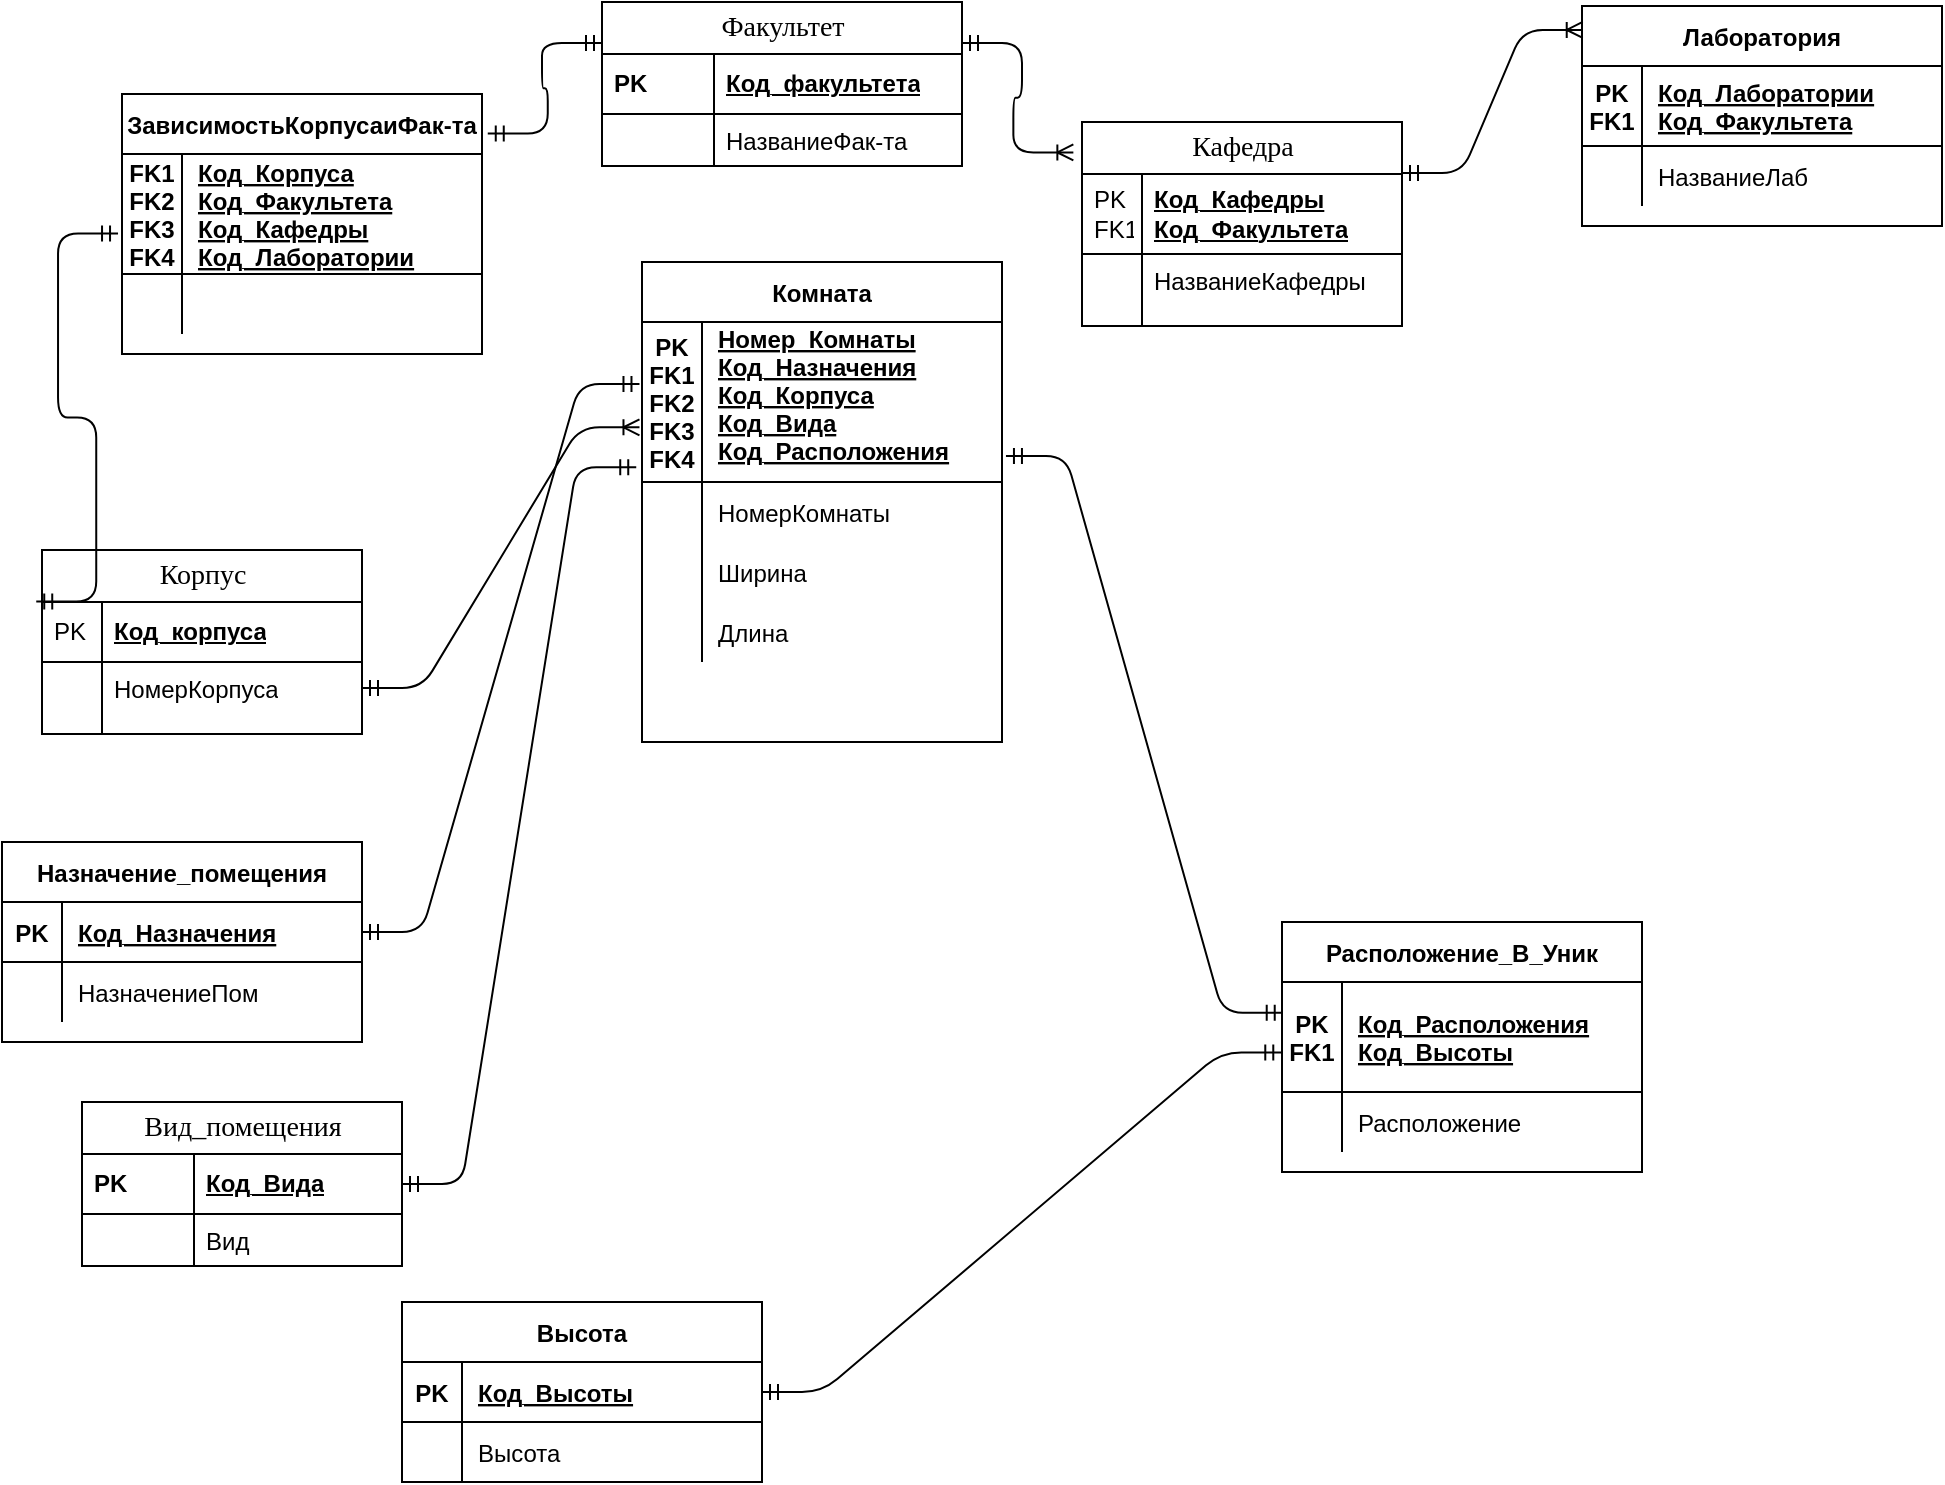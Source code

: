 <mxfile version="14.5.3" type="github">
  <diagram name="Page-1" id="e56a1550-8fbb-45ad-956c-1786394a9013">
    <mxGraphModel dx="1414" dy="823" grid="1" gridSize="10" guides="1" tooltips="1" connect="1" arrows="1" fold="1" page="1" pageScale="1" pageWidth="1100" pageHeight="850" math="0" shadow="0">
      <root>
        <mxCell id="0" />
        <mxCell id="1" parent="0" />
        <mxCell id="2e49270ec7c68f3f-1" value="Факультет" style="swimlane;html=1;fontStyle=0;childLayout=stackLayout;horizontal=1;startSize=26;horizontalStack=0;resizeParent=1;resizeLast=0;collapsible=1;marginBottom=0;swimlaneFillColor=#ffffff;align=center;rounded=0;shadow=0;comic=0;labelBackgroundColor=none;strokeWidth=1;fontFamily=Verdana;fontSize=14;" parent="1" vertex="1">
          <mxGeometry x="320" y="20" width="180" height="82" as="geometry" />
        </mxCell>
        <mxCell id="2e49270ec7c68f3f-4" value="Код_факультета" style="shape=partialRectangle;top=0;left=0;right=0;bottom=1;html=1;align=left;verticalAlign=middle;fillColor=none;spacingLeft=60;spacingRight=4;whiteSpace=wrap;overflow=hidden;rotatable=0;points=[[0,0.5],[1,0.5]];portConstraint=eastwest;dropTarget=0;fontStyle=5;" parent="2e49270ec7c68f3f-1" vertex="1">
          <mxGeometry y="26" width="180" height="30" as="geometry" />
        </mxCell>
        <mxCell id="2e49270ec7c68f3f-5" value="PK" style="shape=partialRectangle;fontStyle=1;top=0;left=0;bottom=0;html=1;fillColor=none;align=left;verticalAlign=middle;spacingLeft=4;spacingRight=4;whiteSpace=wrap;overflow=hidden;rotatable=0;points=[];portConstraint=eastwest;part=1;" parent="2e49270ec7c68f3f-4" vertex="1" connectable="0">
          <mxGeometry width="56" height="30" as="geometry" />
        </mxCell>
        <mxCell id="2e49270ec7c68f3f-6" value="НазваниеФак-та" style="shape=partialRectangle;top=0;left=0;right=0;bottom=0;html=1;align=left;verticalAlign=top;fillColor=none;spacingLeft=60;spacingRight=4;whiteSpace=wrap;overflow=hidden;rotatable=0;points=[[0,0.5],[1,0.5]];portConstraint=eastwest;dropTarget=0;" parent="2e49270ec7c68f3f-1" vertex="1">
          <mxGeometry y="56" width="180" height="26" as="geometry" />
        </mxCell>
        <mxCell id="2e49270ec7c68f3f-7" value="" style="shape=partialRectangle;top=0;left=0;bottom=0;html=1;fillColor=none;align=left;verticalAlign=top;spacingLeft=4;spacingRight=4;whiteSpace=wrap;overflow=hidden;rotatable=0;points=[];portConstraint=eastwest;part=1;" parent="2e49270ec7c68f3f-6" vertex="1" connectable="0">
          <mxGeometry width="56" height="26" as="geometry" />
        </mxCell>
        <mxCell id="2e49270ec7c68f3f-8" value="Кафедра" style="swimlane;html=1;fontStyle=0;childLayout=stackLayout;horizontal=1;startSize=26;horizontalStack=0;resizeParent=1;resizeLast=0;collapsible=1;marginBottom=0;swimlaneFillColor=#ffffff;align=center;rounded=0;shadow=0;comic=0;labelBackgroundColor=none;strokeWidth=1;fontFamily=Verdana;fontSize=14;swimlaneLine=1;" parent="1" vertex="1">
          <mxGeometry x="560" y="80" width="160" height="102" as="geometry" />
        </mxCell>
        <mxCell id="2e49270ec7c68f3f-9" value="Код_Кафедры&lt;br&gt;Код_Факультета" style="shape=partialRectangle;top=0;left=0;right=0;bottom=1;html=1;align=left;verticalAlign=middle;fillColor=none;spacingLeft=34;spacingRight=4;whiteSpace=wrap;overflow=hidden;rotatable=0;points=[[0,0.5],[1,0.5]];portConstraint=eastwest;dropTarget=0;fontStyle=5;" parent="2e49270ec7c68f3f-8" vertex="1">
          <mxGeometry y="26" width="160" height="40" as="geometry" />
        </mxCell>
        <mxCell id="2e49270ec7c68f3f-10" value="PK&lt;br&gt;FK1" style="shape=partialRectangle;top=0;left=0;bottom=0;html=1;fillColor=none;align=left;verticalAlign=middle;spacingLeft=4;spacingRight=4;whiteSpace=wrap;overflow=hidden;rotatable=0;points=[];portConstraint=eastwest;part=1;" parent="2e49270ec7c68f3f-9" vertex="1" connectable="0">
          <mxGeometry width="30" height="40" as="geometry" />
        </mxCell>
        <mxCell id="2e49270ec7c68f3f-11" value="НазваниеКафедры" style="shape=partialRectangle;top=0;left=0;right=0;bottom=0;html=1;align=left;verticalAlign=top;fillColor=none;spacingLeft=34;spacingRight=4;whiteSpace=wrap;overflow=hidden;rotatable=0;points=[[0,0.5],[1,0.5]];portConstraint=eastwest;dropTarget=0;" parent="2e49270ec7c68f3f-8" vertex="1">
          <mxGeometry y="66" width="160" height="26" as="geometry" />
        </mxCell>
        <mxCell id="2e49270ec7c68f3f-12" value="" style="shape=partialRectangle;top=0;left=0;bottom=0;html=1;fillColor=none;align=left;verticalAlign=top;spacingLeft=4;spacingRight=4;whiteSpace=wrap;overflow=hidden;rotatable=0;points=[];portConstraint=eastwest;part=1;" parent="2e49270ec7c68f3f-11" vertex="1" connectable="0">
          <mxGeometry width="30" height="26" as="geometry" />
        </mxCell>
        <mxCell id="2e49270ec7c68f3f-17" value="" style="shape=partialRectangle;top=0;left=0;right=0;bottom=0;html=1;align=left;verticalAlign=top;fillColor=none;spacingLeft=34;spacingRight=4;whiteSpace=wrap;overflow=hidden;rotatable=0;points=[[0,0.5],[1,0.5]];portConstraint=eastwest;dropTarget=0;" parent="2e49270ec7c68f3f-8" vertex="1">
          <mxGeometry y="92" width="160" height="10" as="geometry" />
        </mxCell>
        <mxCell id="2e49270ec7c68f3f-18" value="" style="shape=partialRectangle;top=0;left=0;bottom=0;html=1;fillColor=none;align=left;verticalAlign=top;spacingLeft=4;spacingRight=4;whiteSpace=wrap;overflow=hidden;rotatable=0;points=[];portConstraint=eastwest;part=1;" parent="2e49270ec7c68f3f-17" vertex="1" connectable="0">
          <mxGeometry width="30" height="10" as="geometry" />
        </mxCell>
        <mxCell id="2e49270ec7c68f3f-48" value="Вид_помещения" style="swimlane;html=1;fontStyle=0;childLayout=stackLayout;horizontal=1;startSize=26;horizontalStack=0;resizeParent=1;resizeLast=0;collapsible=1;marginBottom=0;swimlaneFillColor=#ffffff;align=center;rounded=0;shadow=0;comic=0;labelBackgroundColor=none;strokeWidth=1;fontFamily=Verdana;fontSize=14;" parent="1" vertex="1">
          <mxGeometry x="60" y="570" width="160" height="82" as="geometry" />
        </mxCell>
        <mxCell id="2e49270ec7c68f3f-51" value="Код_Вида" style="shape=partialRectangle;top=0;left=0;right=0;bottom=1;html=1;align=left;verticalAlign=middle;fillColor=none;spacingLeft=60;spacingRight=4;whiteSpace=wrap;overflow=hidden;rotatable=0;points=[[0,0.5],[1,0.5]];portConstraint=eastwest;dropTarget=0;fontStyle=5;" parent="2e49270ec7c68f3f-48" vertex="1">
          <mxGeometry y="26" width="160" height="30" as="geometry" />
        </mxCell>
        <mxCell id="2e49270ec7c68f3f-52" value="PK" style="shape=partialRectangle;fontStyle=1;top=0;left=0;bottom=0;html=1;fillColor=none;align=left;verticalAlign=middle;spacingLeft=4;spacingRight=4;whiteSpace=wrap;overflow=hidden;rotatable=0;points=[];portConstraint=eastwest;part=1;" parent="2e49270ec7c68f3f-51" vertex="1" connectable="0">
          <mxGeometry width="56" height="30" as="geometry" />
        </mxCell>
        <mxCell id="2e49270ec7c68f3f-53" value="Вид" style="shape=partialRectangle;top=0;left=0;right=0;bottom=0;html=1;align=left;verticalAlign=top;fillColor=none;spacingLeft=60;spacingRight=4;whiteSpace=wrap;overflow=hidden;rotatable=0;points=[[0,0.5],[1,0.5]];portConstraint=eastwest;dropTarget=0;" parent="2e49270ec7c68f3f-48" vertex="1">
          <mxGeometry y="56" width="160" height="26" as="geometry" />
        </mxCell>
        <mxCell id="2e49270ec7c68f3f-54" value="" style="shape=partialRectangle;top=0;left=0;bottom=0;html=1;fillColor=none;align=left;verticalAlign=top;spacingLeft=4;spacingRight=4;whiteSpace=wrap;overflow=hidden;rotatable=0;points=[];portConstraint=eastwest;part=1;" parent="2e49270ec7c68f3f-53" vertex="1" connectable="0">
          <mxGeometry width="56" height="26" as="geometry" />
        </mxCell>
        <mxCell id="2e49270ec7c68f3f-80" value="Корпус" style="swimlane;html=1;fontStyle=0;childLayout=stackLayout;horizontal=1;startSize=26;horizontalStack=0;resizeParent=1;resizeLast=0;collapsible=1;marginBottom=0;swimlaneFillColor=#ffffff;align=center;rounded=0;shadow=0;comic=0;labelBackgroundColor=none;strokeWidth=1;fontFamily=Verdana;fontSize=14;" parent="1" vertex="1">
          <mxGeometry x="40" y="294" width="160" height="92" as="geometry" />
        </mxCell>
        <mxCell id="2e49270ec7c68f3f-81" value="Код_корпуса" style="shape=partialRectangle;top=0;left=0;right=0;bottom=1;html=1;align=left;verticalAlign=middle;fillColor=none;spacingLeft=34;spacingRight=4;whiteSpace=wrap;overflow=hidden;rotatable=0;points=[[0,0.5],[1,0.5]];portConstraint=eastwest;dropTarget=0;fontStyle=5;" parent="2e49270ec7c68f3f-80" vertex="1">
          <mxGeometry y="26" width="160" height="30" as="geometry" />
        </mxCell>
        <mxCell id="2e49270ec7c68f3f-82" value="PK" style="shape=partialRectangle;top=0;left=0;bottom=0;html=1;fillColor=none;align=left;verticalAlign=middle;spacingLeft=4;spacingRight=4;whiteSpace=wrap;overflow=hidden;rotatable=0;points=[];portConstraint=eastwest;part=1;" parent="2e49270ec7c68f3f-81" vertex="1" connectable="0">
          <mxGeometry width="30" height="30" as="geometry" />
        </mxCell>
        <mxCell id="2e49270ec7c68f3f-83" value="НомерКорпуса" style="shape=partialRectangle;top=0;left=0;right=0;bottom=0;html=1;align=left;verticalAlign=top;fillColor=none;spacingLeft=34;spacingRight=4;whiteSpace=wrap;overflow=hidden;rotatable=0;points=[[0,0.5],[1,0.5]];portConstraint=eastwest;dropTarget=0;" parent="2e49270ec7c68f3f-80" vertex="1">
          <mxGeometry y="56" width="160" height="26" as="geometry" />
        </mxCell>
        <mxCell id="2e49270ec7c68f3f-84" value="" style="shape=partialRectangle;top=0;left=0;bottom=0;html=1;fillColor=none;align=left;verticalAlign=top;spacingLeft=4;spacingRight=4;whiteSpace=wrap;overflow=hidden;rotatable=0;points=[];portConstraint=eastwest;part=1;" parent="2e49270ec7c68f3f-83" vertex="1" connectable="0">
          <mxGeometry width="30" height="26" as="geometry" />
        </mxCell>
        <mxCell id="2e49270ec7c68f3f-89" value="" style="shape=partialRectangle;top=0;left=0;right=0;bottom=0;html=1;align=left;verticalAlign=top;fillColor=none;spacingLeft=34;spacingRight=4;whiteSpace=wrap;overflow=hidden;rotatable=0;points=[[0,0.5],[1,0.5]];portConstraint=eastwest;dropTarget=0;" parent="2e49270ec7c68f3f-80" vertex="1">
          <mxGeometry y="82" width="160" height="10" as="geometry" />
        </mxCell>
        <mxCell id="2e49270ec7c68f3f-90" value="" style="shape=partialRectangle;top=0;left=0;bottom=0;html=1;fillColor=none;align=left;verticalAlign=top;spacingLeft=4;spacingRight=4;whiteSpace=wrap;overflow=hidden;rotatable=0;points=[];portConstraint=eastwest;part=1;" parent="2e49270ec7c68f3f-89" vertex="1" connectable="0">
          <mxGeometry width="30" height="10" as="geometry" />
        </mxCell>
        <mxCell id="smTqDYDg_Iti1XjjzGGz-4" value="" style="edgeStyle=entityRelationEdgeStyle;fontSize=12;html=1;endArrow=ERoneToMany;startArrow=ERmandOne;exitX=1;exitY=0.5;exitDx=0;exitDy=0;entryX=-0.007;entryY=0.658;entryDx=0;entryDy=0;entryPerimeter=0;" parent="1" source="2e49270ec7c68f3f-83" target="nkUEyECEnWE-ebF0-cLR-20" edge="1">
          <mxGeometry width="100" height="100" relative="1" as="geometry">
            <mxPoint x="370" y="550" as="sourcePoint" />
            <mxPoint x="316" y="380" as="targetPoint" />
          </mxGeometry>
        </mxCell>
        <mxCell id="smTqDYDg_Iti1XjjzGGz-27" value="Высота" style="shape=table;startSize=30;container=1;collapsible=1;childLayout=tableLayout;fixedRows=1;rowLines=0;fontStyle=1;align=center;resizeLast=1;" parent="1" vertex="1">
          <mxGeometry x="220" y="670" width="180" height="90" as="geometry" />
        </mxCell>
        <mxCell id="smTqDYDg_Iti1XjjzGGz-28" value="" style="shape=partialRectangle;collapsible=0;dropTarget=0;pointerEvents=0;fillColor=none;top=0;left=0;bottom=1;right=0;points=[[0,0.5],[1,0.5]];portConstraint=eastwest;" parent="smTqDYDg_Iti1XjjzGGz-27" vertex="1">
          <mxGeometry y="30" width="180" height="30" as="geometry" />
        </mxCell>
        <mxCell id="smTqDYDg_Iti1XjjzGGz-29" value="PK" style="shape=partialRectangle;connectable=0;fillColor=none;top=0;left=0;bottom=0;right=0;fontStyle=1;overflow=hidden;" parent="smTqDYDg_Iti1XjjzGGz-28" vertex="1">
          <mxGeometry width="30" height="30" as="geometry" />
        </mxCell>
        <mxCell id="smTqDYDg_Iti1XjjzGGz-30" value="Код_Высоты" style="shape=partialRectangle;connectable=0;fillColor=none;top=0;left=0;bottom=0;right=0;align=left;spacingLeft=6;fontStyle=5;overflow=hidden;" parent="smTqDYDg_Iti1XjjzGGz-28" vertex="1">
          <mxGeometry x="30" width="150" height="30" as="geometry" />
        </mxCell>
        <mxCell id="smTqDYDg_Iti1XjjzGGz-31" value="" style="shape=partialRectangle;collapsible=0;dropTarget=0;pointerEvents=0;fillColor=none;top=0;left=0;bottom=0;right=0;points=[[0,0.5],[1,0.5]];portConstraint=eastwest;" parent="smTqDYDg_Iti1XjjzGGz-27" vertex="1">
          <mxGeometry y="60" width="180" height="30" as="geometry" />
        </mxCell>
        <mxCell id="smTqDYDg_Iti1XjjzGGz-32" value="" style="shape=partialRectangle;connectable=0;fillColor=none;top=0;left=0;bottom=0;right=0;editable=1;overflow=hidden;" parent="smTqDYDg_Iti1XjjzGGz-31" vertex="1">
          <mxGeometry width="30" height="30" as="geometry" />
        </mxCell>
        <mxCell id="smTqDYDg_Iti1XjjzGGz-33" value="Высота" style="shape=partialRectangle;connectable=0;fillColor=none;top=0;left=0;bottom=0;right=0;align=left;spacingLeft=6;overflow=hidden;" parent="smTqDYDg_Iti1XjjzGGz-31" vertex="1">
          <mxGeometry x="30" width="150" height="30" as="geometry" />
        </mxCell>
        <mxCell id="smTqDYDg_Iti1XjjzGGz-53" value="ЗависимостьКорпусаиФак-та" style="shape=table;startSize=30;container=1;collapsible=1;childLayout=tableLayout;fixedRows=1;rowLines=0;fontStyle=1;align=center;resizeLast=1;" parent="1" vertex="1">
          <mxGeometry x="80" y="66" width="180" height="130" as="geometry" />
        </mxCell>
        <mxCell id="smTqDYDg_Iti1XjjzGGz-54" value="" style="shape=partialRectangle;collapsible=0;dropTarget=0;pointerEvents=0;fillColor=none;top=0;left=0;bottom=1;right=0;points=[[0,0.5],[1,0.5]];portConstraint=eastwest;" parent="smTqDYDg_Iti1XjjzGGz-53" vertex="1">
          <mxGeometry y="30" width="180" height="60" as="geometry" />
        </mxCell>
        <mxCell id="smTqDYDg_Iti1XjjzGGz-55" value="FK1&#xa;FK2&#xa;FK3&#xa;FK4" style="shape=partialRectangle;connectable=0;fillColor=none;top=0;left=0;bottom=0;right=0;fontStyle=1;overflow=hidden;" parent="smTqDYDg_Iti1XjjzGGz-54" vertex="1">
          <mxGeometry width="30" height="60" as="geometry" />
        </mxCell>
        <mxCell id="smTqDYDg_Iti1XjjzGGz-56" value="Код_Корпуса&#xa;Код_Факультета&#xa;Код_Кафедры&#xa;Код_Лаборатории" style="shape=partialRectangle;connectable=0;fillColor=none;top=0;left=0;bottom=0;right=0;align=left;spacingLeft=6;fontStyle=5;overflow=hidden;" parent="smTqDYDg_Iti1XjjzGGz-54" vertex="1">
          <mxGeometry x="30" width="150" height="60" as="geometry" />
        </mxCell>
        <mxCell id="smTqDYDg_Iti1XjjzGGz-57" value="" style="shape=partialRectangle;collapsible=0;dropTarget=0;pointerEvents=0;fillColor=none;top=0;left=0;bottom=0;right=0;points=[[0,0.5],[1,0.5]];portConstraint=eastwest;" parent="smTqDYDg_Iti1XjjzGGz-53" vertex="1">
          <mxGeometry y="90" width="180" height="30" as="geometry" />
        </mxCell>
        <mxCell id="smTqDYDg_Iti1XjjzGGz-58" value="" style="shape=partialRectangle;connectable=0;fillColor=none;top=0;left=0;bottom=0;right=0;editable=1;overflow=hidden;" parent="smTqDYDg_Iti1XjjzGGz-57" vertex="1">
          <mxGeometry width="30" height="30" as="geometry" />
        </mxCell>
        <mxCell id="smTqDYDg_Iti1XjjzGGz-59" value="" style="shape=partialRectangle;connectable=0;fillColor=none;top=0;left=0;bottom=0;right=0;align=left;spacingLeft=6;overflow=hidden;" parent="smTqDYDg_Iti1XjjzGGz-57" vertex="1">
          <mxGeometry x="30" width="150" height="30" as="geometry" />
        </mxCell>
        <mxCell id="smTqDYDg_Iti1XjjzGGz-66" value="" style="edgeStyle=entityRelationEdgeStyle;fontSize=12;html=1;endArrow=ERoneToMany;startArrow=ERmandOne;exitX=1;exitY=0.25;exitDx=0;exitDy=0;entryX=-0.027;entryY=0.149;entryDx=0;entryDy=0;entryPerimeter=0;" parent="1" source="2e49270ec7c68f3f-1" target="2e49270ec7c68f3f-8" edge="1">
          <mxGeometry width="100" height="100" relative="1" as="geometry">
            <mxPoint x="480" y="230" as="sourcePoint" />
            <mxPoint x="580" y="130" as="targetPoint" />
          </mxGeometry>
        </mxCell>
        <mxCell id="smTqDYDg_Iti1XjjzGGz-67" value="Лаборатория" style="shape=table;startSize=30;container=1;collapsible=1;childLayout=tableLayout;fixedRows=1;rowLines=0;fontStyle=1;align=center;resizeLast=1;" parent="1" vertex="1">
          <mxGeometry x="810" y="22" width="180" height="110" as="geometry" />
        </mxCell>
        <mxCell id="smTqDYDg_Iti1XjjzGGz-68" value="" style="shape=partialRectangle;collapsible=0;dropTarget=0;pointerEvents=0;fillColor=none;top=0;left=0;bottom=1;right=0;points=[[0,0.5],[1,0.5]];portConstraint=eastwest;" parent="smTqDYDg_Iti1XjjzGGz-67" vertex="1">
          <mxGeometry y="30" width="180" height="40" as="geometry" />
        </mxCell>
        <mxCell id="smTqDYDg_Iti1XjjzGGz-69" value="PK&#xa;FK1" style="shape=partialRectangle;connectable=0;fillColor=none;top=0;left=0;bottom=0;right=0;fontStyle=1;overflow=hidden;" parent="smTqDYDg_Iti1XjjzGGz-68" vertex="1">
          <mxGeometry width="30" height="40" as="geometry" />
        </mxCell>
        <mxCell id="smTqDYDg_Iti1XjjzGGz-70" value="Код_Лаборатории&#xa;Код_Факультета" style="shape=partialRectangle;connectable=0;fillColor=none;top=0;left=0;bottom=0;right=0;align=left;spacingLeft=6;fontStyle=5;overflow=hidden;" parent="smTqDYDg_Iti1XjjzGGz-68" vertex="1">
          <mxGeometry x="30" width="150" height="40" as="geometry" />
        </mxCell>
        <mxCell id="smTqDYDg_Iti1XjjzGGz-71" value="" style="shape=partialRectangle;collapsible=0;dropTarget=0;pointerEvents=0;fillColor=none;top=0;left=0;bottom=0;right=0;points=[[0,0.5],[1,0.5]];portConstraint=eastwest;" parent="smTqDYDg_Iti1XjjzGGz-67" vertex="1">
          <mxGeometry y="70" width="180" height="30" as="geometry" />
        </mxCell>
        <mxCell id="smTqDYDg_Iti1XjjzGGz-72" value="" style="shape=partialRectangle;connectable=0;fillColor=none;top=0;left=0;bottom=0;right=0;editable=1;overflow=hidden;" parent="smTqDYDg_Iti1XjjzGGz-71" vertex="1">
          <mxGeometry width="30" height="30" as="geometry" />
        </mxCell>
        <mxCell id="smTqDYDg_Iti1XjjzGGz-73" value="НазваниеЛаб" style="shape=partialRectangle;connectable=0;fillColor=none;top=0;left=0;bottom=0;right=0;align=left;spacingLeft=6;overflow=hidden;" parent="smTqDYDg_Iti1XjjzGGz-71" vertex="1">
          <mxGeometry x="30" width="150" height="30" as="geometry" />
        </mxCell>
        <mxCell id="smTqDYDg_Iti1XjjzGGz-81" value="" style="edgeStyle=entityRelationEdgeStyle;fontSize=12;html=1;endArrow=ERoneToMany;startArrow=ERmandOne;exitX=1;exitY=0.25;exitDx=0;exitDy=0;entryX=0.002;entryY=0.109;entryDx=0;entryDy=0;entryPerimeter=0;" parent="1" source="2e49270ec7c68f3f-8" target="smTqDYDg_Iti1XjjzGGz-67" edge="1">
          <mxGeometry width="100" height="100" relative="1" as="geometry">
            <mxPoint x="480" y="330" as="sourcePoint" />
            <mxPoint x="580" y="230" as="targetPoint" />
          </mxGeometry>
        </mxCell>
        <mxCell id="nkUEyECEnWE-ebF0-cLR-1" value="" style="edgeStyle=entityRelationEdgeStyle;fontSize=12;html=1;endArrow=ERmandOne;startArrow=ERmandOne;exitX=-0.018;exitY=-0.007;exitDx=0;exitDy=0;entryX=-0.011;entryY=0.663;entryDx=0;entryDy=0;entryPerimeter=0;exitPerimeter=0;" edge="1" parent="1" source="2e49270ec7c68f3f-81" target="smTqDYDg_Iti1XjjzGGz-54">
          <mxGeometry width="100" height="100" relative="1" as="geometry">
            <mxPoint x="450" y="250" as="sourcePoint" />
            <mxPoint x="110" y="210" as="targetPoint" />
          </mxGeometry>
        </mxCell>
        <mxCell id="nkUEyECEnWE-ebF0-cLR-2" value="" style="edgeStyle=entityRelationEdgeStyle;fontSize=12;html=1;endArrow=ERmandOne;startArrow=ERmandOne;exitX=1.016;exitY=0.152;exitDx=0;exitDy=0;exitPerimeter=0;entryX=0;entryY=0.25;entryDx=0;entryDy=0;" edge="1" parent="1" source="smTqDYDg_Iti1XjjzGGz-53" target="2e49270ec7c68f3f-1">
          <mxGeometry width="100" height="100" relative="1" as="geometry">
            <mxPoint x="450" y="250" as="sourcePoint" />
            <mxPoint x="550" y="150" as="targetPoint" />
          </mxGeometry>
        </mxCell>
        <mxCell id="nkUEyECEnWE-ebF0-cLR-4" value="Назначение_помещения" style="shape=table;startSize=30;container=1;collapsible=1;childLayout=tableLayout;fixedRows=1;rowLines=0;fontStyle=1;align=center;resizeLast=1;rounded=0;sketch=0;" vertex="1" parent="1">
          <mxGeometry x="20" y="440" width="180" height="100" as="geometry" />
        </mxCell>
        <mxCell id="nkUEyECEnWE-ebF0-cLR-5" value="" style="shape=partialRectangle;collapsible=0;dropTarget=0;pointerEvents=0;fillColor=none;top=0;left=0;bottom=1;right=0;points=[[0,0.5],[1,0.5]];portConstraint=eastwest;" vertex="1" parent="nkUEyECEnWE-ebF0-cLR-4">
          <mxGeometry y="30" width="180" height="30" as="geometry" />
        </mxCell>
        <mxCell id="nkUEyECEnWE-ebF0-cLR-6" value="PK" style="shape=partialRectangle;connectable=0;fillColor=none;top=0;left=0;bottom=0;right=0;fontStyle=1;overflow=hidden;" vertex="1" parent="nkUEyECEnWE-ebF0-cLR-5">
          <mxGeometry width="30" height="30" as="geometry" />
        </mxCell>
        <mxCell id="nkUEyECEnWE-ebF0-cLR-7" value="Код_Назначения" style="shape=partialRectangle;connectable=0;fillColor=none;top=0;left=0;bottom=0;right=0;align=left;spacingLeft=6;fontStyle=5;overflow=hidden;" vertex="1" parent="nkUEyECEnWE-ebF0-cLR-5">
          <mxGeometry x="30" width="150" height="30" as="geometry" />
        </mxCell>
        <mxCell id="nkUEyECEnWE-ebF0-cLR-8" value="" style="shape=partialRectangle;collapsible=0;dropTarget=0;pointerEvents=0;fillColor=none;top=0;left=0;bottom=0;right=0;points=[[0,0.5],[1,0.5]];portConstraint=eastwest;" vertex="1" parent="nkUEyECEnWE-ebF0-cLR-4">
          <mxGeometry y="60" width="180" height="30" as="geometry" />
        </mxCell>
        <mxCell id="nkUEyECEnWE-ebF0-cLR-9" value="" style="shape=partialRectangle;connectable=0;fillColor=none;top=0;left=0;bottom=0;right=0;editable=1;overflow=hidden;" vertex="1" parent="nkUEyECEnWE-ebF0-cLR-8">
          <mxGeometry width="30" height="30" as="geometry" />
        </mxCell>
        <mxCell id="nkUEyECEnWE-ebF0-cLR-10" value="НазначениеПом" style="shape=partialRectangle;connectable=0;fillColor=none;top=0;left=0;bottom=0;right=0;align=left;spacingLeft=6;overflow=hidden;" vertex="1" parent="nkUEyECEnWE-ebF0-cLR-8">
          <mxGeometry x="30" width="150" height="30" as="geometry" />
        </mxCell>
        <mxCell id="nkUEyECEnWE-ebF0-cLR-17" value="" style="edgeStyle=entityRelationEdgeStyle;fontSize=12;html=1;endArrow=ERmandOne;startArrow=ERmandOne;exitX=1;exitY=0.5;exitDx=0;exitDy=0;entryX=-0.007;entryY=0.388;entryDx=0;entryDy=0;entryPerimeter=0;" edge="1" parent="1" source="nkUEyECEnWE-ebF0-cLR-5" target="nkUEyECEnWE-ebF0-cLR-20">
          <mxGeometry width="100" height="100" relative="1" as="geometry">
            <mxPoint x="450" y="610" as="sourcePoint" />
            <mxPoint x="300" y="364" as="targetPoint" />
          </mxGeometry>
        </mxCell>
        <mxCell id="nkUEyECEnWE-ebF0-cLR-19" value="Комната" style="shape=table;startSize=30;container=1;collapsible=1;childLayout=tableLayout;fixedRows=1;rowLines=0;fontStyle=1;align=center;resizeLast=1;rounded=0;sketch=0;" vertex="1" parent="1">
          <mxGeometry x="340" y="150" width="180" height="240" as="geometry" />
        </mxCell>
        <mxCell id="nkUEyECEnWE-ebF0-cLR-20" value="" style="shape=partialRectangle;collapsible=0;dropTarget=0;pointerEvents=0;fillColor=none;top=0;left=0;bottom=1;right=0;points=[[0,0.5],[1,0.5]];portConstraint=eastwest;" vertex="1" parent="nkUEyECEnWE-ebF0-cLR-19">
          <mxGeometry y="30" width="180" height="80" as="geometry" />
        </mxCell>
        <mxCell id="nkUEyECEnWE-ebF0-cLR-21" value="PK&#xa;FK1&#xa;FK2&#xa;FK3&#xa;FK4" style="shape=partialRectangle;connectable=0;fillColor=none;top=0;left=0;bottom=0;right=0;fontStyle=1;overflow=hidden;" vertex="1" parent="nkUEyECEnWE-ebF0-cLR-20">
          <mxGeometry width="30" height="80" as="geometry" />
        </mxCell>
        <mxCell id="nkUEyECEnWE-ebF0-cLR-22" value="Номер_Комнаты&#xa;Код_Назначения&#xa;Код_Корпуса&#xa;Код_Вида&#xa;Код_Расположения&#xa;" style="shape=partialRectangle;connectable=0;fillColor=none;top=0;left=0;bottom=0;right=0;align=left;spacingLeft=6;fontStyle=5;overflow=hidden;" vertex="1" parent="nkUEyECEnWE-ebF0-cLR-20">
          <mxGeometry x="30" width="150" height="80" as="geometry" />
        </mxCell>
        <mxCell id="nkUEyECEnWE-ebF0-cLR-23" value="" style="shape=partialRectangle;collapsible=0;dropTarget=0;pointerEvents=0;fillColor=none;top=0;left=0;bottom=0;right=0;points=[[0,0.5],[1,0.5]];portConstraint=eastwest;" vertex="1" parent="nkUEyECEnWE-ebF0-cLR-19">
          <mxGeometry y="110" width="180" height="30" as="geometry" />
        </mxCell>
        <mxCell id="nkUEyECEnWE-ebF0-cLR-24" value="" style="shape=partialRectangle;connectable=0;fillColor=none;top=0;left=0;bottom=0;right=0;editable=1;overflow=hidden;" vertex="1" parent="nkUEyECEnWE-ebF0-cLR-23">
          <mxGeometry width="30" height="30" as="geometry" />
        </mxCell>
        <mxCell id="nkUEyECEnWE-ebF0-cLR-25" value="НомерКомнаты" style="shape=partialRectangle;connectable=0;fillColor=none;top=0;left=0;bottom=0;right=0;align=left;spacingLeft=6;overflow=hidden;" vertex="1" parent="nkUEyECEnWE-ebF0-cLR-23">
          <mxGeometry x="30" width="150" height="30" as="geometry" />
        </mxCell>
        <mxCell id="nkUEyECEnWE-ebF0-cLR-26" value="" style="shape=partialRectangle;collapsible=0;dropTarget=0;pointerEvents=0;fillColor=none;top=0;left=0;bottom=0;right=0;points=[[0,0.5],[1,0.5]];portConstraint=eastwest;" vertex="1" parent="nkUEyECEnWE-ebF0-cLR-19">
          <mxGeometry y="140" width="180" height="30" as="geometry" />
        </mxCell>
        <mxCell id="nkUEyECEnWE-ebF0-cLR-27" value="" style="shape=partialRectangle;connectable=0;fillColor=none;top=0;left=0;bottom=0;right=0;editable=1;overflow=hidden;" vertex="1" parent="nkUEyECEnWE-ebF0-cLR-26">
          <mxGeometry width="30" height="30" as="geometry" />
        </mxCell>
        <mxCell id="nkUEyECEnWE-ebF0-cLR-28" value="Ширина" style="shape=partialRectangle;connectable=0;fillColor=none;top=0;left=0;bottom=0;right=0;align=left;spacingLeft=6;overflow=hidden;" vertex="1" parent="nkUEyECEnWE-ebF0-cLR-26">
          <mxGeometry x="30" width="150" height="30" as="geometry" />
        </mxCell>
        <mxCell id="nkUEyECEnWE-ebF0-cLR-29" value="" style="shape=partialRectangle;collapsible=0;dropTarget=0;pointerEvents=0;fillColor=none;top=0;left=0;bottom=0;right=0;points=[[0,0.5],[1,0.5]];portConstraint=eastwest;" vertex="1" parent="nkUEyECEnWE-ebF0-cLR-19">
          <mxGeometry y="170" width="180" height="30" as="geometry" />
        </mxCell>
        <mxCell id="nkUEyECEnWE-ebF0-cLR-30" value="" style="shape=partialRectangle;connectable=0;fillColor=none;top=0;left=0;bottom=0;right=0;editable=1;overflow=hidden;" vertex="1" parent="nkUEyECEnWE-ebF0-cLR-29">
          <mxGeometry width="30" height="30" as="geometry" />
        </mxCell>
        <mxCell id="nkUEyECEnWE-ebF0-cLR-31" value="Длина" style="shape=partialRectangle;connectable=0;fillColor=none;top=0;left=0;bottom=0;right=0;align=left;spacingLeft=6;overflow=hidden;" vertex="1" parent="nkUEyECEnWE-ebF0-cLR-29">
          <mxGeometry x="30" width="150" height="30" as="geometry" />
        </mxCell>
        <mxCell id="nkUEyECEnWE-ebF0-cLR-32" value="" style="edgeStyle=entityRelationEdgeStyle;fontSize=12;html=1;endArrow=ERmandOne;startArrow=ERmandOne;exitX=1;exitY=0.5;exitDx=0;exitDy=0;entryX=-0.016;entryY=0.908;entryDx=0;entryDy=0;entryPerimeter=0;" edge="1" parent="1" source="2e49270ec7c68f3f-51" target="nkUEyECEnWE-ebF0-cLR-20">
          <mxGeometry width="100" height="100" relative="1" as="geometry">
            <mxPoint x="450" y="540" as="sourcePoint" />
            <mxPoint x="318" y="399" as="targetPoint" />
          </mxGeometry>
        </mxCell>
        <mxCell id="nkUEyECEnWE-ebF0-cLR-33" value="Расположение_В_Уник" style="shape=table;startSize=30;container=1;collapsible=1;childLayout=tableLayout;fixedRows=1;rowLines=0;fontStyle=1;align=center;resizeLast=1;rounded=0;sketch=0;" vertex="1" parent="1">
          <mxGeometry x="660" y="480" width="180" height="125" as="geometry" />
        </mxCell>
        <mxCell id="nkUEyECEnWE-ebF0-cLR-34" value="" style="shape=partialRectangle;collapsible=0;dropTarget=0;pointerEvents=0;fillColor=none;top=0;left=0;bottom=1;right=0;points=[[0,0.5],[1,0.5]];portConstraint=eastwest;" vertex="1" parent="nkUEyECEnWE-ebF0-cLR-33">
          <mxGeometry y="30" width="180" height="55" as="geometry" />
        </mxCell>
        <mxCell id="nkUEyECEnWE-ebF0-cLR-35" value="PK&#xa;FK1" style="shape=partialRectangle;connectable=0;fillColor=none;top=0;left=0;bottom=0;right=0;fontStyle=1;overflow=hidden;" vertex="1" parent="nkUEyECEnWE-ebF0-cLR-34">
          <mxGeometry width="30" height="55" as="geometry" />
        </mxCell>
        <mxCell id="nkUEyECEnWE-ebF0-cLR-36" value="Код_Расположения&#xa;Код_Высоты" style="shape=partialRectangle;connectable=0;fillColor=none;top=0;left=0;bottom=0;right=0;align=left;spacingLeft=6;fontStyle=5;overflow=hidden;" vertex="1" parent="nkUEyECEnWE-ebF0-cLR-34">
          <mxGeometry x="30" width="150" height="55" as="geometry" />
        </mxCell>
        <mxCell id="nkUEyECEnWE-ebF0-cLR-37" value="" style="shape=partialRectangle;collapsible=0;dropTarget=0;pointerEvents=0;fillColor=none;top=0;left=0;bottom=0;right=0;points=[[0,0.5],[1,0.5]];portConstraint=eastwest;" vertex="1" parent="nkUEyECEnWE-ebF0-cLR-33">
          <mxGeometry y="85" width="180" height="30" as="geometry" />
        </mxCell>
        <mxCell id="nkUEyECEnWE-ebF0-cLR-38" value="" style="shape=partialRectangle;connectable=0;fillColor=none;top=0;left=0;bottom=0;right=0;editable=1;overflow=hidden;" vertex="1" parent="nkUEyECEnWE-ebF0-cLR-37">
          <mxGeometry width="30" height="30" as="geometry" />
        </mxCell>
        <mxCell id="nkUEyECEnWE-ebF0-cLR-39" value="Расположение" style="shape=partialRectangle;connectable=0;fillColor=none;top=0;left=0;bottom=0;right=0;align=left;spacingLeft=6;overflow=hidden;" vertex="1" parent="nkUEyECEnWE-ebF0-cLR-37">
          <mxGeometry x="30" width="150" height="30" as="geometry" />
        </mxCell>
        <mxCell id="nkUEyECEnWE-ebF0-cLR-46" value="" style="edgeStyle=entityRelationEdgeStyle;fontSize=12;html=1;endArrow=ERmandOne;startArrow=ERmandOne;exitX=1;exitY=0.5;exitDx=0;exitDy=0;entryX=-0.002;entryY=0.64;entryDx=0;entryDy=0;entryPerimeter=0;" edge="1" parent="1" source="smTqDYDg_Iti1XjjzGGz-28" target="nkUEyECEnWE-ebF0-cLR-34">
          <mxGeometry width="100" height="100" relative="1" as="geometry">
            <mxPoint x="230" y="762" as="sourcePoint" />
            <mxPoint x="330" y="662" as="targetPoint" />
          </mxGeometry>
        </mxCell>
        <mxCell id="nkUEyECEnWE-ebF0-cLR-47" value="" style="edgeStyle=entityRelationEdgeStyle;fontSize=12;html=1;endArrow=ERmandOne;startArrow=ERmandOne;exitX=1.011;exitY=0.838;exitDx=0;exitDy=0;exitPerimeter=0;entryX=0.002;entryY=0.28;entryDx=0;entryDy=0;entryPerimeter=0;" edge="1" parent="1" source="nkUEyECEnWE-ebF0-cLR-20" target="nkUEyECEnWE-ebF0-cLR-34">
          <mxGeometry width="100" height="100" relative="1" as="geometry">
            <mxPoint x="560" y="763" as="sourcePoint" />
            <mxPoint x="630" y="280" as="targetPoint" />
          </mxGeometry>
        </mxCell>
      </root>
    </mxGraphModel>
  </diagram>
</mxfile>

